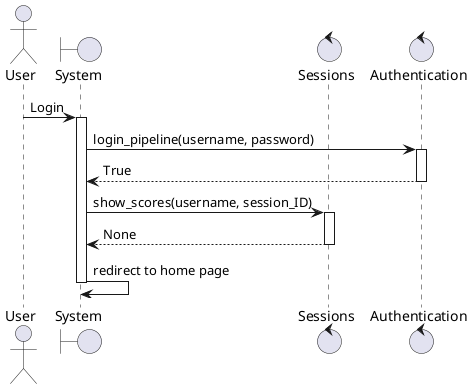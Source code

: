 @startuml login
actor User
boundary "System" as system
control "Sessions" as sessions
control "Authentication" as auth
User -> system: Login
activate system
system -> auth: login_pipeline(username, password)
activate auth
auth --> system: True
deactivate auth
system -> sessions: show_scores(username, session_ID)
activate sessions
sessions --> system: None
deactivate sessions
system -> system: redirect to home page
deactivate system
@enduml